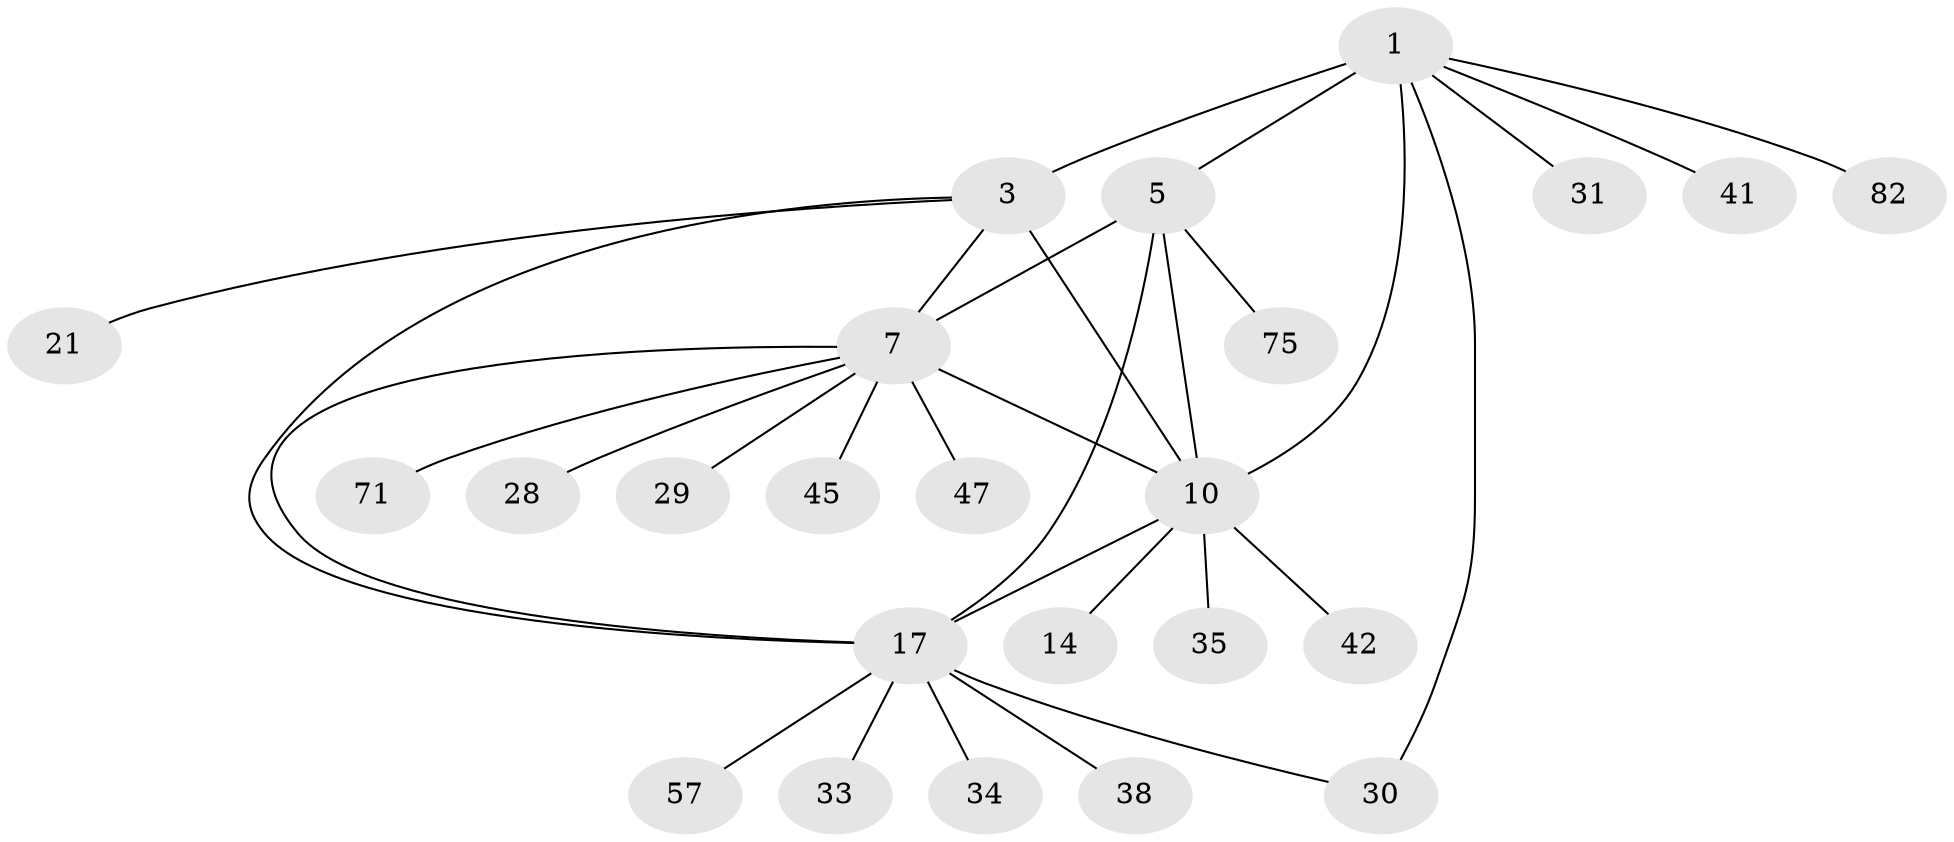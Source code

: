 // original degree distribution, {9: 0.036585365853658534, 3: 0.07317073170731707, 6: 0.0975609756097561, 7: 0.024390243902439025, 8: 0.024390243902439025, 13: 0.012195121951219513, 4: 0.012195121951219513, 11: 0.012195121951219513, 1: 0.573170731707317, 2: 0.13414634146341464}
// Generated by graph-tools (version 1.1) at 2025/19/03/04/25 18:19:29]
// undirected, 24 vertices, 31 edges
graph export_dot {
graph [start="1"]
  node [color=gray90,style=filled];
  1 [super="+4+2+24+32+40+46+22"];
  3 [super="+25+9"];
  5 [super="+6"];
  7 [super="+8+74"];
  10 [super="+11+61+79+53+13+39"];
  14 [super="+50+58+68"];
  17 [super="+18+19+20+36"];
  21;
  28;
  29;
  30;
  31;
  33;
  34;
  35 [super="+77+66"];
  38;
  41 [super="+70+73"];
  42;
  45;
  47;
  57;
  71;
  75;
  82;
  1 -- 3 [weight=3];
  1 -- 5;
  1 -- 82;
  1 -- 30;
  1 -- 31;
  1 -- 41;
  1 -- 10 [weight=2];
  3 -- 17;
  3 -- 10 [weight=3];
  3 -- 21;
  3 -- 7 [weight=2];
  5 -- 7 [weight=4];
  5 -- 75;
  5 -- 17;
  5 -- 10 [weight=2];
  7 -- 10 [weight=3];
  7 -- 71;
  7 -- 45;
  7 -- 47;
  7 -- 17 [weight=2];
  7 -- 28;
  7 -- 29;
  10 -- 35;
  10 -- 42;
  10 -- 14 [weight=3];
  10 -- 17 [weight=2];
  17 -- 34;
  17 -- 57;
  17 -- 30;
  17 -- 33;
  17 -- 38;
}
